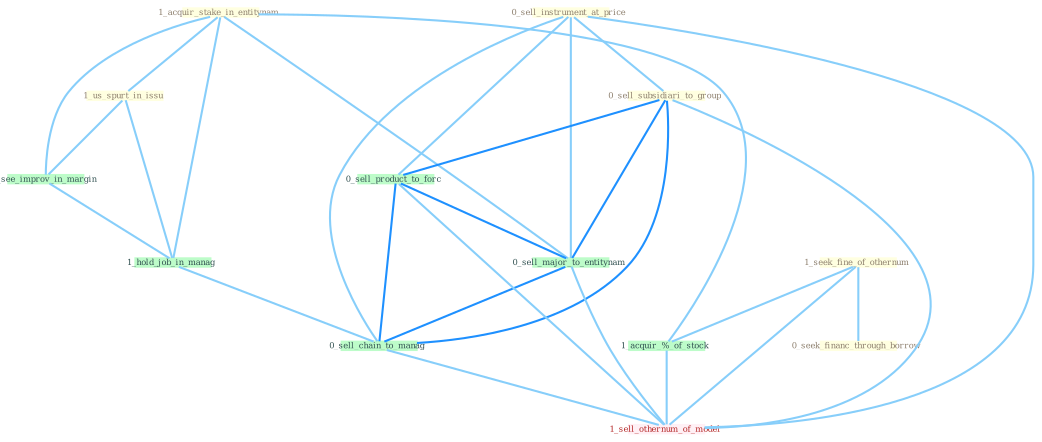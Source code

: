 Graph G{ 
    node
    [shape=polygon,style=filled,width=.5,height=.06,color="#BDFCC9",fixedsize=true,fontsize=4,
    fontcolor="#2f4f4f"];
    {node
    [color="#ffffe0", fontcolor="#8b7d6b"] "1_acquir_stake_in_entitynam " "0_sell_instrument_at_price " "1_us_spurt_in_issu " "1_seek_fine_of_othernum " "0_sell_subsidiari_to_group " "0_seek_financ_through_borrow "}
{node [color="#fff0f5", fontcolor="#b22222"] "1_sell_othernum_of_model "}
edge [color="#B0E2FF"];

	"1_acquir_stake_in_entitynam " -- "1_us_spurt_in_issu " [w="1", color="#87cefa" ];
	"1_acquir_stake_in_entitynam " -- "1_see_improv_in_margin " [w="1", color="#87cefa" ];
	"1_acquir_stake_in_entitynam " -- "1_acquir_%_of_stock " [w="1", color="#87cefa" ];
	"1_acquir_stake_in_entitynam " -- "1_hold_job_in_manag " [w="1", color="#87cefa" ];
	"1_acquir_stake_in_entitynam " -- "0_sell_major_to_entitynam " [w="1", color="#87cefa" ];
	"0_sell_instrument_at_price " -- "0_sell_subsidiari_to_group " [w="1", color="#87cefa" ];
	"0_sell_instrument_at_price " -- "0_sell_product_to_forc " [w="1", color="#87cefa" ];
	"0_sell_instrument_at_price " -- "0_sell_major_to_entitynam " [w="1", color="#87cefa" ];
	"0_sell_instrument_at_price " -- "0_sell_chain_to_manag " [w="1", color="#87cefa" ];
	"0_sell_instrument_at_price " -- "1_sell_othernum_of_model " [w="1", color="#87cefa" ];
	"1_us_spurt_in_issu " -- "1_see_improv_in_margin " [w="1", color="#87cefa" ];
	"1_us_spurt_in_issu " -- "1_hold_job_in_manag " [w="1", color="#87cefa" ];
	"1_seek_fine_of_othernum " -- "0_seek_financ_through_borrow " [w="1", color="#87cefa" ];
	"1_seek_fine_of_othernum " -- "1_acquir_%_of_stock " [w="1", color="#87cefa" ];
	"1_seek_fine_of_othernum " -- "1_sell_othernum_of_model " [w="1", color="#87cefa" ];
	"0_sell_subsidiari_to_group " -- "0_sell_product_to_forc " [w="2", color="#1e90ff" , len=0.8];
	"0_sell_subsidiari_to_group " -- "0_sell_major_to_entitynam " [w="2", color="#1e90ff" , len=0.8];
	"0_sell_subsidiari_to_group " -- "0_sell_chain_to_manag " [w="2", color="#1e90ff" , len=0.8];
	"0_sell_subsidiari_to_group " -- "1_sell_othernum_of_model " [w="1", color="#87cefa" ];
	"1_see_improv_in_margin " -- "1_hold_job_in_manag " [w="1", color="#87cefa" ];
	"1_acquir_%_of_stock " -- "1_sell_othernum_of_model " [w="1", color="#87cefa" ];
	"1_hold_job_in_manag " -- "0_sell_chain_to_manag " [w="1", color="#87cefa" ];
	"0_sell_product_to_forc " -- "0_sell_major_to_entitynam " [w="2", color="#1e90ff" , len=0.8];
	"0_sell_product_to_forc " -- "0_sell_chain_to_manag " [w="2", color="#1e90ff" , len=0.8];
	"0_sell_product_to_forc " -- "1_sell_othernum_of_model " [w="1", color="#87cefa" ];
	"0_sell_major_to_entitynam " -- "0_sell_chain_to_manag " [w="2", color="#1e90ff" , len=0.8];
	"0_sell_major_to_entitynam " -- "1_sell_othernum_of_model " [w="1", color="#87cefa" ];
	"0_sell_chain_to_manag " -- "1_sell_othernum_of_model " [w="1", color="#87cefa" ];
}